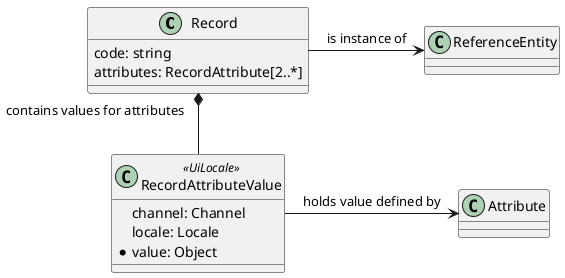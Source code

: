 @startuml
together {

}
together {
    class Record  {
        code: string
        'label and image are two default attributes.
        attributes: RecordAttribute[2..*]
    }
    Record -> ReferenceEntity: "is instance of"

    class RecordAttributeValue <<UiLocale>> {
        channel: Channel
        locale: Locale
        * value: Object
    }
    RecordAttributeValue -> Attribute: "holds value defined by"
    Record "contains values for attributes" *-- RecordAttributeValue

}
@enduml